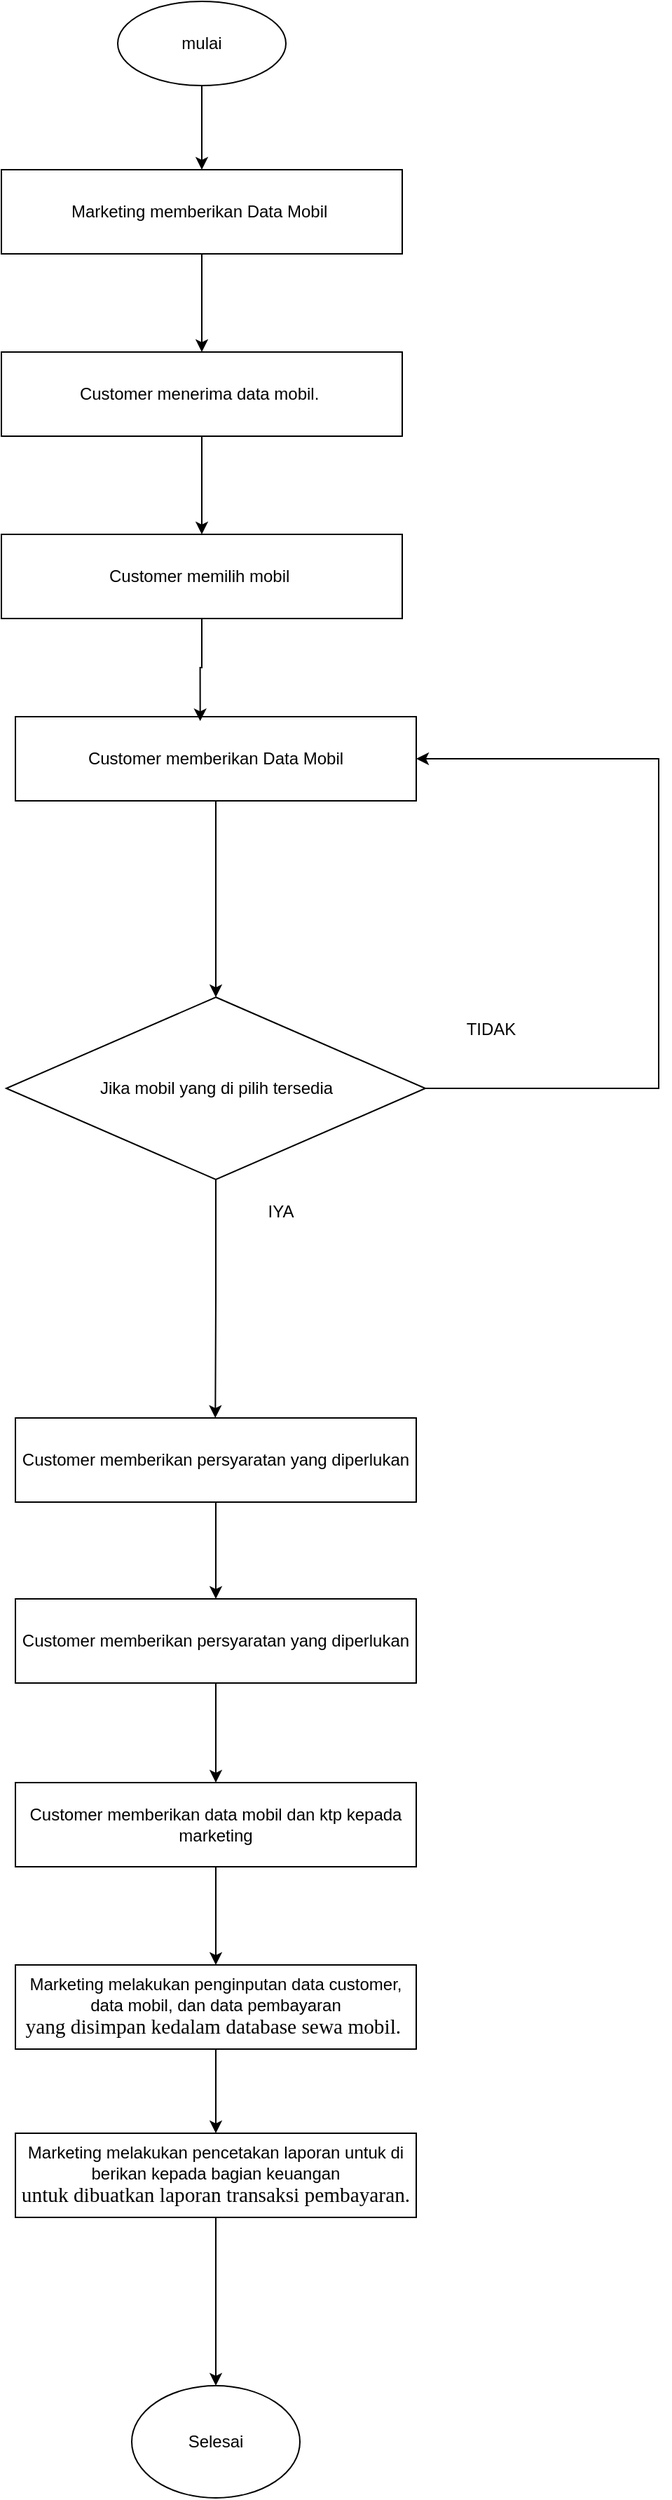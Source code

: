 <mxfile version="22.0.5" type="github">
  <diagram name="Halaman-1" id="gk_CDlc8kAj_7hKRvBxk">
    <mxGraphModel dx="1173" dy="627" grid="1" gridSize="10" guides="1" tooltips="1" connect="1" arrows="1" fold="1" page="1" pageScale="1" pageWidth="827" pageHeight="1169" math="0" shadow="0">
      <root>
        <mxCell id="0" />
        <mxCell id="1" parent="0" />
        <mxCell id="yEz7DEpNYMaRdcEEYJao-113" style="edgeStyle=orthogonalEdgeStyle;rounded=0;orthogonalLoop=1;jettySize=auto;html=1;exitX=0.5;exitY=1;exitDx=0;exitDy=0;" edge="1" parent="1" source="yEz7DEpNYMaRdcEEYJao-106" target="yEz7DEpNYMaRdcEEYJao-107">
          <mxGeometry relative="1" as="geometry" />
        </mxCell>
        <mxCell id="yEz7DEpNYMaRdcEEYJao-106" value="mulai" style="ellipse;whiteSpace=wrap;html=1;" vertex="1" parent="1">
          <mxGeometry x="354" y="30" width="120" height="60" as="geometry" />
        </mxCell>
        <mxCell id="yEz7DEpNYMaRdcEEYJao-114" style="edgeStyle=orthogonalEdgeStyle;rounded=0;orthogonalLoop=1;jettySize=auto;html=1;exitX=0.5;exitY=1;exitDx=0;exitDy=0;entryX=0.5;entryY=0;entryDx=0;entryDy=0;" edge="1" parent="1" source="yEz7DEpNYMaRdcEEYJao-107" target="yEz7DEpNYMaRdcEEYJao-108">
          <mxGeometry relative="1" as="geometry" />
        </mxCell>
        <mxCell id="yEz7DEpNYMaRdcEEYJao-107" value="&lt;div&gt;Marketing memberikan Data Mobil&amp;nbsp;&lt;/div&gt;" style="rounded=0;whiteSpace=wrap;html=1;" vertex="1" parent="1">
          <mxGeometry x="271" y="150" width="286" height="60" as="geometry" />
        </mxCell>
        <mxCell id="yEz7DEpNYMaRdcEEYJao-115" style="edgeStyle=orthogonalEdgeStyle;rounded=0;orthogonalLoop=1;jettySize=auto;html=1;exitX=0.5;exitY=1;exitDx=0;exitDy=0;" edge="1" parent="1" source="yEz7DEpNYMaRdcEEYJao-108" target="yEz7DEpNYMaRdcEEYJao-109">
          <mxGeometry relative="1" as="geometry" />
        </mxCell>
        <mxCell id="yEz7DEpNYMaRdcEEYJao-108" value="&lt;div&gt;Customer menerima data mobil.&amp;nbsp;&lt;/div&gt;" style="rounded=0;whiteSpace=wrap;html=1;" vertex="1" parent="1">
          <mxGeometry x="271" y="280" width="286" height="60" as="geometry" />
        </mxCell>
        <mxCell id="yEz7DEpNYMaRdcEEYJao-109" value="&lt;div&gt;Customer memilih mobil&amp;nbsp;&lt;/div&gt;" style="rounded=0;whiteSpace=wrap;html=1;" vertex="1" parent="1">
          <mxGeometry x="271" y="410" width="286" height="60" as="geometry" />
        </mxCell>
        <mxCell id="yEz7DEpNYMaRdcEEYJao-117" style="edgeStyle=orthogonalEdgeStyle;rounded=0;orthogonalLoop=1;jettySize=auto;html=1;exitX=0.5;exitY=1;exitDx=0;exitDy=0;entryX=0.5;entryY=0;entryDx=0;entryDy=0;" edge="1" parent="1" source="yEz7DEpNYMaRdcEEYJao-110" target="yEz7DEpNYMaRdcEEYJao-111">
          <mxGeometry relative="1" as="geometry" />
        </mxCell>
        <mxCell id="yEz7DEpNYMaRdcEEYJao-110" value="&lt;div&gt;Customer memberikan Data Mobil&lt;/div&gt;" style="rounded=0;whiteSpace=wrap;html=1;" vertex="1" parent="1">
          <mxGeometry x="281" y="540" width="286" height="60" as="geometry" />
        </mxCell>
        <mxCell id="yEz7DEpNYMaRdcEEYJao-112" style="edgeStyle=orthogonalEdgeStyle;rounded=0;orthogonalLoop=1;jettySize=auto;html=1;exitX=1;exitY=0.5;exitDx=0;exitDy=0;entryX=1;entryY=0.5;entryDx=0;entryDy=0;" edge="1" parent="1" source="yEz7DEpNYMaRdcEEYJao-111" target="yEz7DEpNYMaRdcEEYJao-110">
          <mxGeometry relative="1" as="geometry">
            <Array as="points">
              <mxPoint x="740" y="805" />
              <mxPoint x="740" y="570" />
            </Array>
          </mxGeometry>
        </mxCell>
        <mxCell id="yEz7DEpNYMaRdcEEYJao-119" style="edgeStyle=orthogonalEdgeStyle;rounded=0;orthogonalLoop=1;jettySize=auto;html=1;exitX=0.5;exitY=1;exitDx=0;exitDy=0;" edge="1" parent="1" source="yEz7DEpNYMaRdcEEYJao-111">
          <mxGeometry relative="1" as="geometry">
            <mxPoint x="423.636" y="1040.0" as="targetPoint" />
          </mxGeometry>
        </mxCell>
        <mxCell id="yEz7DEpNYMaRdcEEYJao-111" value="Jika mobil yang di pilih tersedia" style="rhombus;whiteSpace=wrap;html=1;" vertex="1" parent="1">
          <mxGeometry x="274.5" y="740" width="299" height="130" as="geometry" />
        </mxCell>
        <mxCell id="yEz7DEpNYMaRdcEEYJao-116" style="edgeStyle=orthogonalEdgeStyle;rounded=0;orthogonalLoop=1;jettySize=auto;html=1;exitX=0.5;exitY=1;exitDx=0;exitDy=0;entryX=0.461;entryY=0.053;entryDx=0;entryDy=0;entryPerimeter=0;" edge="1" parent="1" source="yEz7DEpNYMaRdcEEYJao-109" target="yEz7DEpNYMaRdcEEYJao-110">
          <mxGeometry relative="1" as="geometry" />
        </mxCell>
        <mxCell id="yEz7DEpNYMaRdcEEYJao-118" value="TIDAK" style="text;html=1;align=center;verticalAlign=middle;resizable=0;points=[];autosize=1;strokeColor=none;fillColor=none;" vertex="1" parent="1">
          <mxGeometry x="590" y="748" width="60" height="30" as="geometry" />
        </mxCell>
        <mxCell id="yEz7DEpNYMaRdcEEYJao-123" style="edgeStyle=orthogonalEdgeStyle;rounded=0;orthogonalLoop=1;jettySize=auto;html=1;exitX=0.5;exitY=1;exitDx=0;exitDy=0;entryX=0.5;entryY=0;entryDx=0;entryDy=0;" edge="1" parent="1" source="yEz7DEpNYMaRdcEEYJao-120" target="yEz7DEpNYMaRdcEEYJao-122">
          <mxGeometry relative="1" as="geometry" />
        </mxCell>
        <mxCell id="yEz7DEpNYMaRdcEEYJao-120" value="&lt;div&gt;Customer memberikan persyaratan yang diperlukan&lt;/div&gt;" style="rounded=0;whiteSpace=wrap;html=1;" vertex="1" parent="1">
          <mxGeometry x="281" y="1040" width="286" height="60" as="geometry" />
        </mxCell>
        <mxCell id="yEz7DEpNYMaRdcEEYJao-121" value="IYA" style="text;html=1;align=center;verticalAlign=middle;resizable=0;points=[];autosize=1;strokeColor=none;fillColor=none;" vertex="1" parent="1">
          <mxGeometry x="450" y="878" width="40" height="30" as="geometry" />
        </mxCell>
        <mxCell id="yEz7DEpNYMaRdcEEYJao-125" style="edgeStyle=orthogonalEdgeStyle;rounded=0;orthogonalLoop=1;jettySize=auto;html=1;exitX=0.5;exitY=1;exitDx=0;exitDy=0;entryX=0.5;entryY=0;entryDx=0;entryDy=0;" edge="1" parent="1" source="yEz7DEpNYMaRdcEEYJao-122" target="yEz7DEpNYMaRdcEEYJao-124">
          <mxGeometry relative="1" as="geometry" />
        </mxCell>
        <mxCell id="yEz7DEpNYMaRdcEEYJao-122" value="&lt;div&gt;Customer memberikan persyaratan yang diperlukan&lt;/div&gt;" style="rounded=0;whiteSpace=wrap;html=1;" vertex="1" parent="1">
          <mxGeometry x="281" y="1169" width="286" height="60" as="geometry" />
        </mxCell>
        <mxCell id="yEz7DEpNYMaRdcEEYJao-127" style="edgeStyle=orthogonalEdgeStyle;rounded=0;orthogonalLoop=1;jettySize=auto;html=1;exitX=0.5;exitY=1;exitDx=0;exitDy=0;entryX=0.5;entryY=0;entryDx=0;entryDy=0;" edge="1" parent="1" source="yEz7DEpNYMaRdcEEYJao-124" target="yEz7DEpNYMaRdcEEYJao-126">
          <mxGeometry relative="1" as="geometry" />
        </mxCell>
        <mxCell id="yEz7DEpNYMaRdcEEYJao-124" value="&lt;div&gt;Customer memberikan data mobil dan ktp kepada marketing&lt;/div&gt;" style="rounded=0;whiteSpace=wrap;html=1;" vertex="1" parent="1">
          <mxGeometry x="281" y="1300" width="286" height="60" as="geometry" />
        </mxCell>
        <mxCell id="yEz7DEpNYMaRdcEEYJao-129" style="edgeStyle=orthogonalEdgeStyle;rounded=0;orthogonalLoop=1;jettySize=auto;html=1;exitX=0.5;exitY=1;exitDx=0;exitDy=0;entryX=0.5;entryY=0;entryDx=0;entryDy=0;" edge="1" parent="1" source="yEz7DEpNYMaRdcEEYJao-126" target="yEz7DEpNYMaRdcEEYJao-128">
          <mxGeometry relative="1" as="geometry" />
        </mxCell>
        <mxCell id="yEz7DEpNYMaRdcEEYJao-126" value="&lt;div&gt;Marketing melakukan penginputan data customer, data mobil, dan data pembayaran &lt;br/&gt;&lt;/div&gt;&lt;div&gt;&lt;span style=&quot;font-size: 11pt; font-family: Calibri;&quot;&gt;yang disimpan kedalam database sewa mobil.&amp;nbsp;&lt;/span&gt;&lt;/div&gt;" style="rounded=0;whiteSpace=wrap;html=1;" vertex="1" parent="1">
          <mxGeometry x="281" y="1430" width="286" height="60" as="geometry" />
        </mxCell>
        <mxCell id="yEz7DEpNYMaRdcEEYJao-132" style="edgeStyle=orthogonalEdgeStyle;rounded=0;orthogonalLoop=1;jettySize=auto;html=1;exitX=0.5;exitY=1;exitDx=0;exitDy=0;entryX=0.5;entryY=0;entryDx=0;entryDy=0;" edge="1" parent="1" source="yEz7DEpNYMaRdcEEYJao-128" target="yEz7DEpNYMaRdcEEYJao-131">
          <mxGeometry relative="1" as="geometry" />
        </mxCell>
        <mxCell id="yEz7DEpNYMaRdcEEYJao-128" value="&lt;div&gt;Marketing melakukan pencetakan laporan untuk di berikan kepada bagian keuangan &lt;br/&gt;&lt;/div&gt;&lt;div&gt;&lt;span style=&quot;font-size: 11pt; font-family: Calibri;&quot;&gt;untuk dibuatkan laporan transaksi pembayaran.&lt;/span&gt;&lt;/div&gt;" style="rounded=0;whiteSpace=wrap;html=1;" vertex="1" parent="1">
          <mxGeometry x="281" y="1550" width="286" height="60" as="geometry" />
        </mxCell>
        <mxCell id="yEz7DEpNYMaRdcEEYJao-131" value="Selesai" style="ellipse;whiteSpace=wrap;html=1;" vertex="1" parent="1">
          <mxGeometry x="364" y="1730" width="120" height="80" as="geometry" />
        </mxCell>
      </root>
    </mxGraphModel>
  </diagram>
</mxfile>

